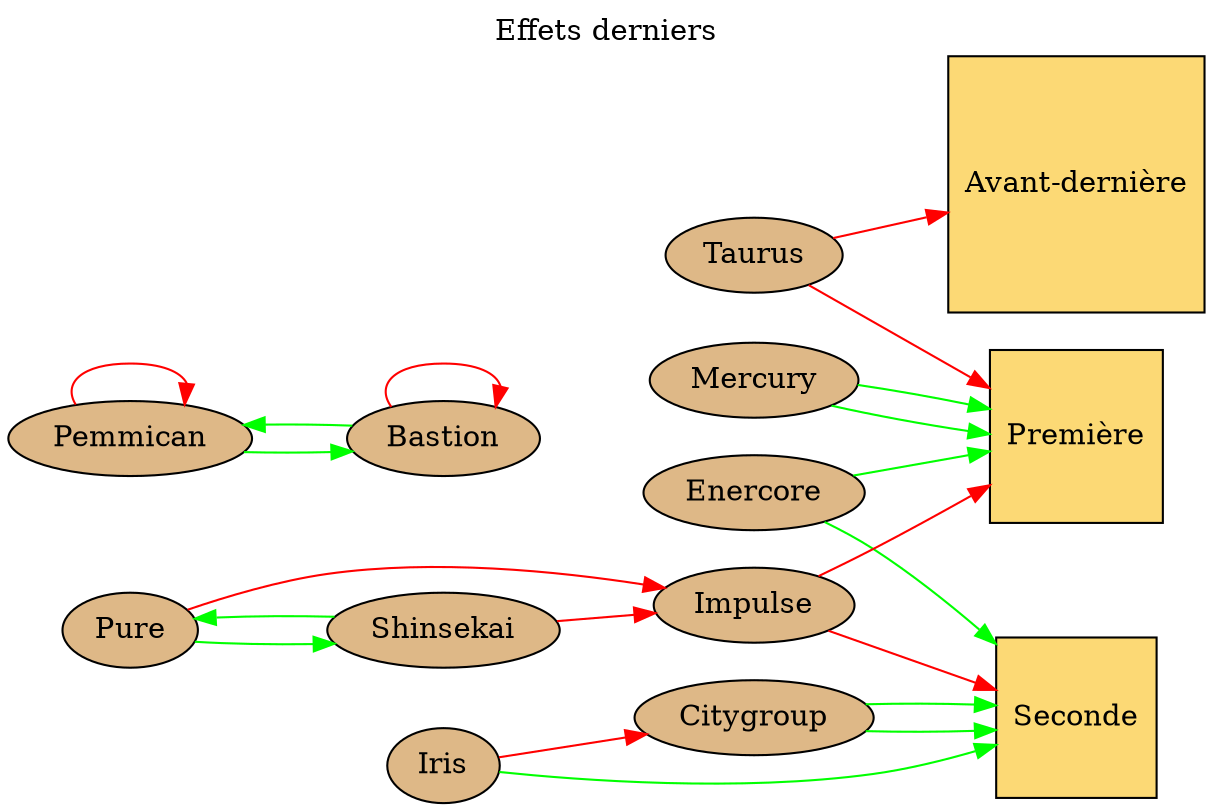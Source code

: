# dot -T svg data/cities/detroit/graphviz/last.dot > website/static/graphviz/detroit/last.svg
digraph g{
	graph [
		rankdir = "LR"
		bgcolor=transparent
	];
	// title
	labelloc="t";
	label="Effets derniers";

	premier [shape=square, fillcolor="#FCD975", style="filled", label="Première"];
	second [shape=square, fillcolor="#FCD975", style="filled", label="Seconde"];
	avantdernier [shape=square, fillcolor="#FCD975", style="filled", label="Avant-dernière"];

	pemmican [shape=ellipse, fillcolor="burlywood", style="filled", label="Pemmican"];
	bastion [shape=ellipse, fillcolor="burlywood", style="filled", label="Bastion"];
	citygroup [shape=ellipse, fillcolor="burlywood", style="filled", label="Citygroup"];
	enercore [shape=ellipse, fillcolor="burlywood", style="filled", label="Enercore"];
	iris [shape=ellipse, fillcolor="burlywood",style="filled", label="Iris"];
	mercury [shape=ellipse, fillcolor="burlywood", style="filled", label="Mercury"];
	pure [shape=ellipse, fillcolor="burlywood", style="filled", label="Pure"];
	impulse [shape=ellipse, fillcolor="burlywood", style="filled", label="Impulse"];
	shinsekai [shape=ellipse, fillcolor="burlywood", style="filled", label="Shinsekai"];
	taurus [shape=ellipse, fillcolor="burlywood", style="filled", label="Taurus"];

	taurus -> premier [color="red"];
	taurus -> avantdernier [color="red"];

	bastion -> pemmican [color="green"];
	bastion -> bastion [color="red"];

	pemmican -> pemmican [color="red"];
	pemmican -> bastion [color="green"];

	citygroup-> second [color="green"];
	citygroup-> second [color="green"];

	enercore -> premier [color="green"];
	enercore -> second [color="green"];

	shinsekai -> pure [color="green"];
	shinsekai -> impulse [color="red"];

	impulse -> premier [color="red"];
	impulse -> second [color="red"];

	pure -> shinsekai [color="green"];
	pure -> impulse [color="red"];

	mercury -> premier [color="green"];
	mercury -> premier [color="green"];

	iris -> citygroup [color="red"];
	iris -> second [color="green"];
}
